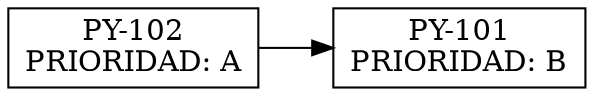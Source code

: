 digraph migrafica{
 rankdir=LR; 
 node[shape=box]nodo0[label="PY-102
PRIORIDAD: A"]; 
nodo1[label="PY-101
PRIORIDAD: B"]; 
nodo0 -> nodo1

 }